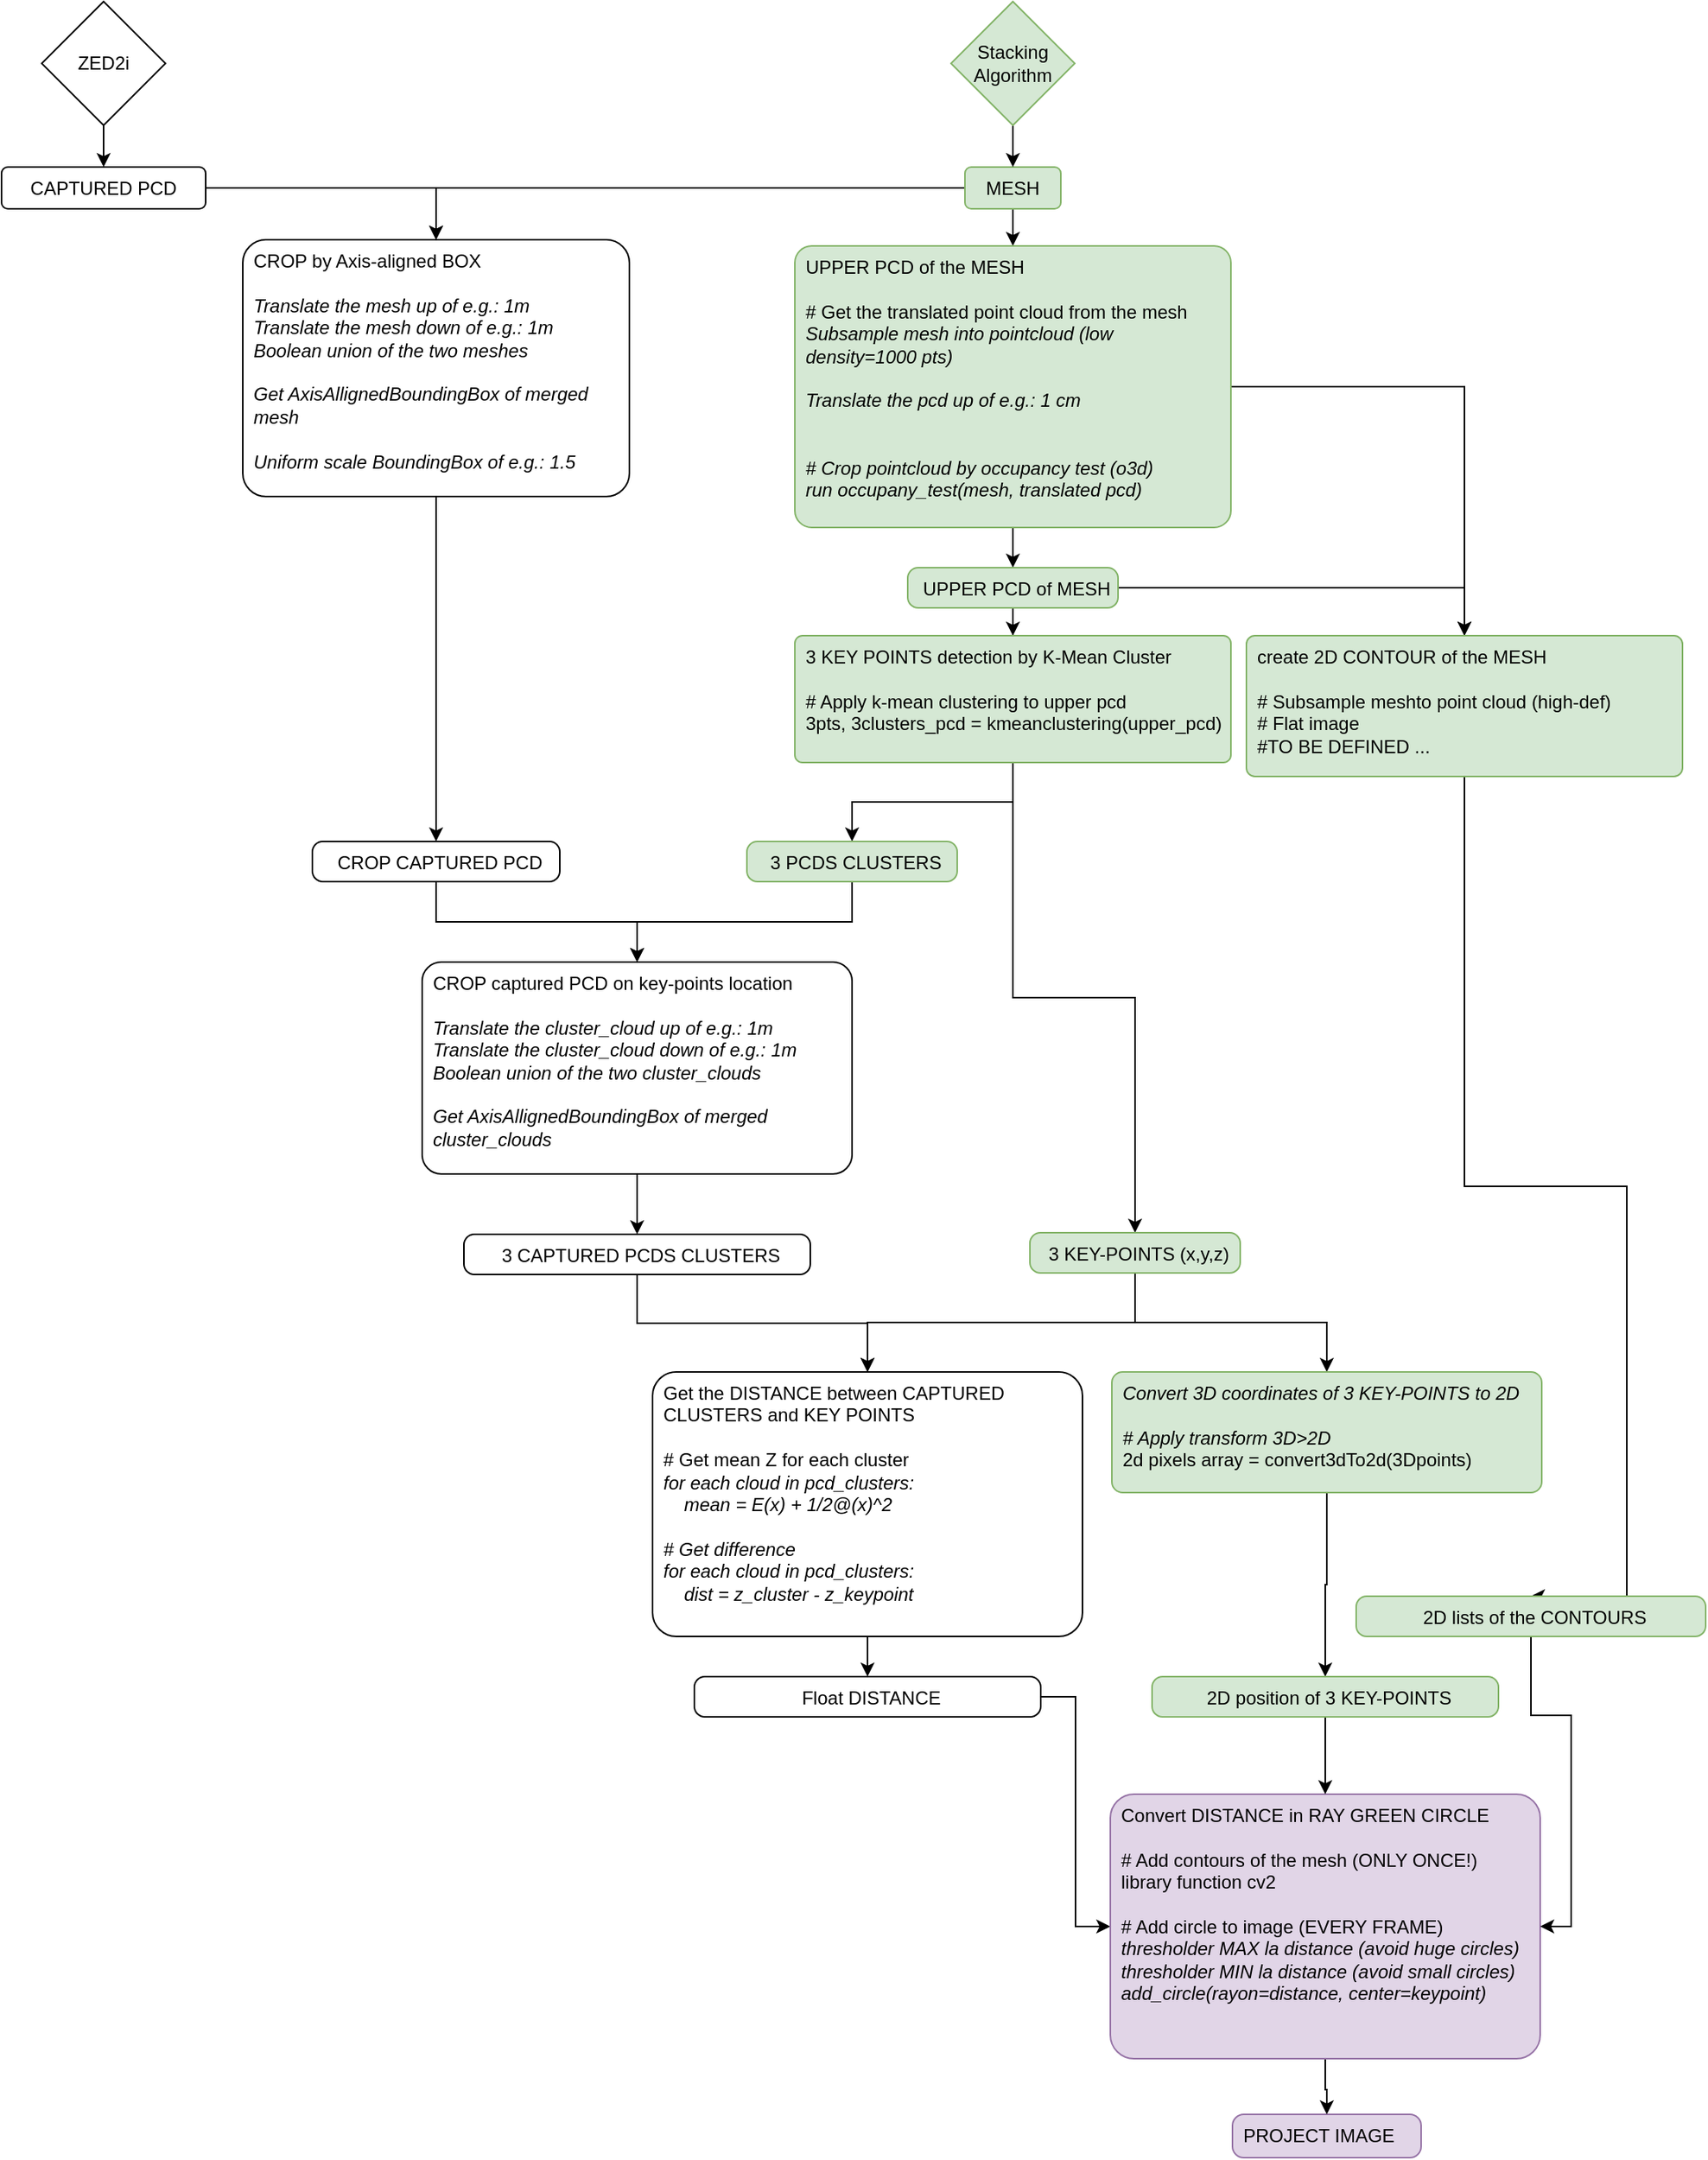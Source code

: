 <mxfile version="14.6.13" type="device"><diagram id="GK-Wvm1qBez9GCdVI7C_" name="Page-1"><mxGraphModel dx="2966" dy="1849" grid="0" gridSize="10" guides="1" tooltips="1" connect="1" arrows="1" fold="1" page="1" pageScale="1" pageWidth="1169" pageHeight="827" math="0" shadow="0"><root><mxCell id="0"/><mxCell id="1" parent="0"/><mxCell id="JkyMFqmfkbvbifp8OMSj-16" style="edgeStyle=orthogonalEdgeStyle;rounded=0;orthogonalLoop=1;jettySize=auto;html=1;entryX=0.5;entryY=0;entryDx=0;entryDy=0;" edge="1" parent="1" source="JkyMFqmfkbvbifp8OMSj-1" target="JkyMFqmfkbvbifp8OMSj-8"><mxGeometry relative="1" as="geometry"><mxPoint x="345.471" y="269" as="targetPoint"/></mxGeometry></mxCell><mxCell id="JkyMFqmfkbvbifp8OMSj-1" value="CAPTURED PCD" style="rounded=1;whiteSpace=wrap;html=1;" vertex="1" parent="1"><mxGeometry x="54" y="200" width="132" height="27" as="geometry"/></mxCell><mxCell id="JkyMFqmfkbvbifp8OMSj-3" value="" style="edgeStyle=orthogonalEdgeStyle;rounded=0;orthogonalLoop=1;jettySize=auto;html=1;" edge="1" parent="1" source="JkyMFqmfkbvbifp8OMSj-2" target="JkyMFqmfkbvbifp8OMSj-1"><mxGeometry relative="1" as="geometry"/></mxCell><mxCell id="JkyMFqmfkbvbifp8OMSj-2" value="ZED2i" style="rhombus;whiteSpace=wrap;html=1;" vertex="1" parent="1"><mxGeometry x="80" y="93" width="80" height="80" as="geometry"/></mxCell><mxCell id="JkyMFqmfkbvbifp8OMSj-15" style="edgeStyle=orthogonalEdgeStyle;rounded=0;orthogonalLoop=1;jettySize=auto;html=1;entryX=0.5;entryY=0;entryDx=0;entryDy=0;" edge="1" parent="1" source="JkyMFqmfkbvbifp8OMSj-4" target="JkyMFqmfkbvbifp8OMSj-8"><mxGeometry relative="1" as="geometry"><mxPoint x="345.5" y="269" as="targetPoint"/></mxGeometry></mxCell><mxCell id="JkyMFqmfkbvbifp8OMSj-25" value="" style="edgeStyle=orthogonalEdgeStyle;rounded=0;orthogonalLoop=1;jettySize=auto;html=1;" edge="1" parent="1" source="JkyMFqmfkbvbifp8OMSj-4" target="JkyMFqmfkbvbifp8OMSj-17"><mxGeometry relative="1" as="geometry"/></mxCell><mxCell id="JkyMFqmfkbvbifp8OMSj-4" value="MESH" style="rounded=1;whiteSpace=wrap;html=1;fillColor=#d5e8d4;strokeColor=#82b366;" vertex="1" parent="1"><mxGeometry x="677" y="200" width="62" height="27" as="geometry"/></mxCell><mxCell id="JkyMFqmfkbvbifp8OMSj-6" value="" style="edgeStyle=orthogonalEdgeStyle;rounded=0;orthogonalLoop=1;jettySize=auto;html=1;" edge="1" parent="1" source="JkyMFqmfkbvbifp8OMSj-5" target="JkyMFqmfkbvbifp8OMSj-4"><mxGeometry relative="1" as="geometry"/></mxCell><mxCell id="JkyMFqmfkbvbifp8OMSj-5" value="Stacking&lt;br&gt;Algorithm" style="rhombus;whiteSpace=wrap;html=1;fillColor=#d5e8d4;strokeColor=#82b366;" vertex="1" parent="1"><mxGeometry x="668" y="93" width="80" height="80" as="geometry"/></mxCell><mxCell id="JkyMFqmfkbvbifp8OMSj-21" style="edgeStyle=orthogonalEdgeStyle;rounded=0;orthogonalLoop=1;jettySize=auto;html=1;entryX=0.5;entryY=0;entryDx=0;entryDy=0;" edge="1" parent="1" source="JkyMFqmfkbvbifp8OMSj-8" target="JkyMFqmfkbvbifp8OMSj-18"><mxGeometry relative="1" as="geometry"/></mxCell><mxCell id="JkyMFqmfkbvbifp8OMSj-8" value="CROP by Axis-aligned BOX&lt;br&gt;&lt;br&gt;&lt;i&gt;Translate the mesh up of e.g.: 1m&lt;br&gt;Translate the mesh down of e.g.: 1m&lt;br&gt;Boolean union of the two meshes&lt;br&gt;&lt;/i&gt;&lt;br&gt;&lt;i&gt;Get AxisAllignedBoundingBox of merged mesh&lt;br&gt;&lt;/i&gt;&lt;br&gt;&lt;i&gt;Uniform scale BoundingBox of e.g.: 1.5&lt;/i&gt;" style="rounded=1;whiteSpace=wrap;html=1;align=left;verticalAlign=top;arcSize=9;spacingLeft=5;" vertex="1" parent="1"><mxGeometry x="210" y="247" width="250" height="166" as="geometry"/></mxCell><mxCell id="JkyMFqmfkbvbifp8OMSj-11" value="PROJECT IMAGE" style="rounded=1;whiteSpace=wrap;html=1;align=left;verticalAlign=top;arcSize=26;spacingLeft=5;fillColor=#e1d5e7;strokeColor=#9673a6;" vertex="1" parent="1"><mxGeometry x="850" y="1459" width="122" height="28" as="geometry"/></mxCell><mxCell id="JkyMFqmfkbvbifp8OMSj-23" value="" style="edgeStyle=orthogonalEdgeStyle;rounded=0;orthogonalLoop=1;jettySize=auto;html=1;" edge="1" parent="1" source="JkyMFqmfkbvbifp8OMSj-17" target="JkyMFqmfkbvbifp8OMSj-22"><mxGeometry relative="1" as="geometry"/></mxCell><mxCell id="JkyMFqmfkbvbifp8OMSj-51" style="edgeStyle=orthogonalEdgeStyle;rounded=0;orthogonalLoop=1;jettySize=auto;html=1;entryX=0.5;entryY=0;entryDx=0;entryDy=0;" edge="1" parent="1" source="JkyMFqmfkbvbifp8OMSj-17" target="JkyMFqmfkbvbifp8OMSj-48"><mxGeometry relative="1" as="geometry"/></mxCell><mxCell id="JkyMFqmfkbvbifp8OMSj-17" value="UPPER PCD of the MESH&lt;br&gt;&lt;br&gt;# Get the translated point cloud from the mesh&lt;br&gt;&lt;i&gt;Subsample mesh into pointcloud (low density=1000 pts)&lt;br&gt;&lt;/i&gt;&lt;br&gt;&lt;i&gt;Translate the pcd up of e.g.: 1 cm&lt;/i&gt;&lt;br&gt;&lt;br&gt;&lt;br&gt;&lt;i&gt;# Crop pointcloud by occupancy test (o3d)&lt;/i&gt;&lt;br&gt;&lt;i&gt;run occupany_test(mesh, translated pcd)&lt;br&gt;&lt;/i&gt;&lt;br&gt;" style="rounded=1;whiteSpace=wrap;html=1;align=left;verticalAlign=top;arcSize=6;spacingLeft=5;spacingRight=5;fillColor=#d5e8d4;strokeColor=#82b366;" vertex="1" parent="1"><mxGeometry x="567" y="251" width="282" height="182" as="geometry"/></mxCell><mxCell id="JkyMFqmfkbvbifp8OMSj-32" style="edgeStyle=orthogonalEdgeStyle;rounded=0;orthogonalLoop=1;jettySize=auto;html=1;entryX=0.5;entryY=0;entryDx=0;entryDy=0;" edge="1" parent="1" source="JkyMFqmfkbvbifp8OMSj-18" target="JkyMFqmfkbvbifp8OMSj-20"><mxGeometry relative="1" as="geometry"/></mxCell><mxCell id="JkyMFqmfkbvbifp8OMSj-18" value="CROP CAPTURED PCD" style="rounded=1;whiteSpace=wrap;html=1;align=center;verticalAlign=top;arcSize=26;spacingLeft=5;" vertex="1" parent="1"><mxGeometry x="255" y="636" width="160" height="26" as="geometry"/></mxCell><mxCell id="JkyMFqmfkbvbifp8OMSj-35" value="" style="edgeStyle=orthogonalEdgeStyle;rounded=0;orthogonalLoop=1;jettySize=auto;html=1;" edge="1" parent="1" source="JkyMFqmfkbvbifp8OMSj-20" target="JkyMFqmfkbvbifp8OMSj-34"><mxGeometry relative="1" as="geometry"/></mxCell><mxCell id="JkyMFqmfkbvbifp8OMSj-20" value="CROP captured PCD on key-points location&lt;br&gt;&lt;br&gt;&lt;i&gt;Translate the cluster_cloud up of e.g.: 1m&lt;br&gt;Translate the&amp;nbsp;&lt;/i&gt;&lt;i&gt;cluster_cloud&amp;nbsp;&lt;/i&gt;&lt;i&gt;down of e.g.: 1m&lt;br&gt;Boolean union of the two cluster_clouds&lt;br&gt;&lt;/i&gt;&lt;br&gt;&lt;i&gt;Get AxisAllignedBoundingBox of merged cluster_clouds&lt;/i&gt;" style="rounded=1;whiteSpace=wrap;html=1;align=left;verticalAlign=top;arcSize=9;spacingLeft=5;" vertex="1" parent="1"><mxGeometry x="326" y="714" width="278" height="137" as="geometry"/></mxCell><mxCell id="JkyMFqmfkbvbifp8OMSj-27" value="" style="edgeStyle=orthogonalEdgeStyle;rounded=0;orthogonalLoop=1;jettySize=auto;html=1;" edge="1" parent="1" source="JkyMFqmfkbvbifp8OMSj-22" target="JkyMFqmfkbvbifp8OMSj-26"><mxGeometry relative="1" as="geometry"/></mxCell><mxCell id="JkyMFqmfkbvbifp8OMSj-50" style="edgeStyle=orthogonalEdgeStyle;rounded=0;orthogonalLoop=1;jettySize=auto;html=1;entryX=0.5;entryY=0;entryDx=0;entryDy=0;" edge="1" parent="1" source="JkyMFqmfkbvbifp8OMSj-22" target="JkyMFqmfkbvbifp8OMSj-48"><mxGeometry relative="1" as="geometry"/></mxCell><mxCell id="JkyMFqmfkbvbifp8OMSj-22" value="UPPER PCD of MESH" style="rounded=1;whiteSpace=wrap;html=1;align=center;verticalAlign=top;arcSize=26;spacingLeft=5;fillColor=#d5e8d4;strokeColor=#82b366;" vertex="1" parent="1"><mxGeometry x="640" y="459" width="136" height="26" as="geometry"/></mxCell><mxCell id="JkyMFqmfkbvbifp8OMSj-30" style="edgeStyle=orthogonalEdgeStyle;rounded=0;orthogonalLoop=1;jettySize=auto;html=1;entryX=0.5;entryY=0;entryDx=0;entryDy=0;" edge="1" parent="1" source="JkyMFqmfkbvbifp8OMSj-26" target="JkyMFqmfkbvbifp8OMSj-28"><mxGeometry relative="1" as="geometry"/></mxCell><mxCell id="JkyMFqmfkbvbifp8OMSj-31" style="edgeStyle=orthogonalEdgeStyle;rounded=0;orthogonalLoop=1;jettySize=auto;html=1;entryX=0.5;entryY=0;entryDx=0;entryDy=0;" edge="1" parent="1" source="JkyMFqmfkbvbifp8OMSj-26" target="JkyMFqmfkbvbifp8OMSj-29"><mxGeometry relative="1" as="geometry"/></mxCell><mxCell id="JkyMFqmfkbvbifp8OMSj-26" value="3 KEY POINTS detection by K-Mean Cluster&lt;br&gt;&lt;br&gt;# Apply k-mean clustering to upper pcd&lt;br&gt;3pts, 3clusters_pcd = kmeanclustering(upper_pcd)" style="rounded=1;whiteSpace=wrap;html=1;align=left;verticalAlign=top;arcSize=6;spacingLeft=5;spacingRight=5;fillColor=#d5e8d4;strokeColor=#82b366;" vertex="1" parent="1"><mxGeometry x="567" y="503" width="282" height="82" as="geometry"/></mxCell><mxCell id="JkyMFqmfkbvbifp8OMSj-38" style="edgeStyle=orthogonalEdgeStyle;rounded=0;orthogonalLoop=1;jettySize=auto;html=1;" edge="1" parent="1" source="JkyMFqmfkbvbifp8OMSj-28" target="JkyMFqmfkbvbifp8OMSj-36"><mxGeometry relative="1" as="geometry"/></mxCell><mxCell id="JkyMFqmfkbvbifp8OMSj-44" style="edgeStyle=orthogonalEdgeStyle;rounded=0;orthogonalLoop=1;jettySize=auto;html=1;entryX=0.5;entryY=0;entryDx=0;entryDy=0;" edge="1" parent="1" source="JkyMFqmfkbvbifp8OMSj-28" target="JkyMFqmfkbvbifp8OMSj-43"><mxGeometry relative="1" as="geometry"/></mxCell><mxCell id="JkyMFqmfkbvbifp8OMSj-28" value="3 KEY-POINTS (x,y,z)" style="rounded=1;whiteSpace=wrap;html=1;align=center;verticalAlign=top;arcSize=26;spacingLeft=5;fillColor=#d5e8d4;strokeColor=#82b366;" vertex="1" parent="1"><mxGeometry x="719" y="889" width="136" height="26" as="geometry"/></mxCell><mxCell id="JkyMFqmfkbvbifp8OMSj-33" style="edgeStyle=orthogonalEdgeStyle;rounded=0;orthogonalLoop=1;jettySize=auto;html=1;" edge="1" parent="1" source="JkyMFqmfkbvbifp8OMSj-29" target="JkyMFqmfkbvbifp8OMSj-20"><mxGeometry relative="1" as="geometry"/></mxCell><mxCell id="JkyMFqmfkbvbifp8OMSj-29" value="3 PCDS CLUSTERS" style="rounded=1;whiteSpace=wrap;html=1;align=center;verticalAlign=top;arcSize=26;spacingLeft=5;fillColor=#d5e8d4;strokeColor=#82b366;" vertex="1" parent="1"><mxGeometry x="536" y="636" width="136" height="26" as="geometry"/></mxCell><mxCell id="JkyMFqmfkbvbifp8OMSj-37" value="" style="edgeStyle=orthogonalEdgeStyle;rounded=0;orthogonalLoop=1;jettySize=auto;html=1;" edge="1" parent="1" source="JkyMFqmfkbvbifp8OMSj-34" target="JkyMFqmfkbvbifp8OMSj-36"><mxGeometry relative="1" as="geometry"/></mxCell><mxCell id="JkyMFqmfkbvbifp8OMSj-34" value="3 CAPTURED PCDS CLUSTERS" style="rounded=1;whiteSpace=wrap;html=1;align=center;verticalAlign=top;arcSize=26;spacingLeft=5;" vertex="1" parent="1"><mxGeometry x="353" y="890" width="224" height="26" as="geometry"/></mxCell><mxCell id="JkyMFqmfkbvbifp8OMSj-40" value="" style="edgeStyle=orthogonalEdgeStyle;rounded=0;orthogonalLoop=1;jettySize=auto;html=1;" edge="1" parent="1" source="JkyMFqmfkbvbifp8OMSj-36" target="JkyMFqmfkbvbifp8OMSj-39"><mxGeometry relative="1" as="geometry"/></mxCell><mxCell id="JkyMFqmfkbvbifp8OMSj-36" value="Get the DISTANCE between CAPTURED CLUSTERS and KEY POINTS&lt;br&gt;&lt;br&gt;# Get mean Z for each cluster&lt;br&gt;&lt;i&gt;for each cloud in pcd_clusters:&lt;br&gt;&amp;nbsp; &amp;nbsp; mean = E(x) + 1/2@(x)^2&lt;br&gt;&lt;br&gt;# Get difference&lt;br&gt;&lt;/i&gt;&lt;i&gt;for each cloud in pcd_clusters:&lt;br&gt;&amp;nbsp; &amp;nbsp; dist = z_cluster - z_keypoint&amp;nbsp;&lt;/i&gt;&lt;i&gt;&lt;br&gt;&lt;br&gt;&lt;/i&gt;" style="rounded=1;whiteSpace=wrap;html=1;align=left;verticalAlign=top;arcSize=9;spacingLeft=5;" vertex="1" parent="1"><mxGeometry x="475" y="979" width="278" height="171" as="geometry"/></mxCell><mxCell id="JkyMFqmfkbvbifp8OMSj-57" style="edgeStyle=orthogonalEdgeStyle;rounded=0;orthogonalLoop=1;jettySize=auto;html=1;entryX=0;entryY=0.5;entryDx=0;entryDy=0;" edge="1" parent="1" source="JkyMFqmfkbvbifp8OMSj-39" target="JkyMFqmfkbvbifp8OMSj-41"><mxGeometry relative="1" as="geometry"/></mxCell><mxCell id="JkyMFqmfkbvbifp8OMSj-39" value="Float DISTANCE" style="rounded=1;whiteSpace=wrap;html=1;align=center;verticalAlign=top;arcSize=26;spacingLeft=5;" vertex="1" parent="1"><mxGeometry x="502" y="1176" width="224" height="26" as="geometry"/></mxCell><mxCell id="JkyMFqmfkbvbifp8OMSj-60" style="edgeStyle=orthogonalEdgeStyle;rounded=0;orthogonalLoop=1;jettySize=auto;html=1;entryX=0.5;entryY=0;entryDx=0;entryDy=0;" edge="1" parent="1" source="JkyMFqmfkbvbifp8OMSj-41" target="JkyMFqmfkbvbifp8OMSj-11"><mxGeometry relative="1" as="geometry"/></mxCell><mxCell id="JkyMFqmfkbvbifp8OMSj-41" value="Convert DISTANCE in RAY GREEN CIRCLE&lt;br&gt;&lt;br&gt;# Add contours of the mesh (ONLY ONCE!)&lt;br&gt;library function cv2&lt;br&gt;&lt;br&gt;# Add circle to image (EVERY FRAME)&lt;br&gt;&lt;i&gt;thresholder MAX la distance (avoid huge circles)&lt;/i&gt;&lt;br&gt;&lt;i&gt;thresholder MIN la distance (avoid small circles)&lt;/i&gt;&lt;br&gt;&lt;i&gt;add_circle(rayon=distance, center=keypoint)&lt;br&gt;&lt;/i&gt;" style="rounded=1;whiteSpace=wrap;html=1;align=left;verticalAlign=top;arcSize=9;spacingLeft=5;fillColor=#e1d5e7;strokeColor=#9673a6;" vertex="1" parent="1"><mxGeometry x="771" y="1252" width="278" height="171" as="geometry"/></mxCell><mxCell id="JkyMFqmfkbvbifp8OMSj-46" style="edgeStyle=orthogonalEdgeStyle;rounded=0;orthogonalLoop=1;jettySize=auto;html=1;entryX=0.5;entryY=0;entryDx=0;entryDy=0;" edge="1" parent="1" source="JkyMFqmfkbvbifp8OMSj-43" target="JkyMFqmfkbvbifp8OMSj-45"><mxGeometry relative="1" as="geometry"/></mxCell><mxCell id="JkyMFqmfkbvbifp8OMSj-43" value="&lt;i&gt;Convert 3D coordinates of 3 KEY-POINTS to 2D&lt;/i&gt;&lt;br&gt;&lt;br&gt;&lt;i&gt;# Apply transform 3D&amp;gt;2D&lt;/i&gt;&lt;br&gt;2d pixels array = convert3dTo2d(3Dpoints)" style="rounded=1;whiteSpace=wrap;html=1;align=left;verticalAlign=top;arcSize=9;spacingLeft=5;fillColor=#d5e8d4;strokeColor=#82b366;" vertex="1" parent="1"><mxGeometry x="772" y="979" width="278" height="78" as="geometry"/></mxCell><mxCell id="JkyMFqmfkbvbifp8OMSj-47" style="edgeStyle=orthogonalEdgeStyle;rounded=0;orthogonalLoop=1;jettySize=auto;html=1;entryX=0.5;entryY=0;entryDx=0;entryDy=0;" edge="1" parent="1" source="JkyMFqmfkbvbifp8OMSj-45" target="JkyMFqmfkbvbifp8OMSj-41"><mxGeometry relative="1" as="geometry"/></mxCell><mxCell id="JkyMFqmfkbvbifp8OMSj-45" value="2D position of 3 KEY-POINTS" style="rounded=1;whiteSpace=wrap;html=1;align=center;verticalAlign=top;arcSize=26;spacingLeft=5;fillColor=#d5e8d4;strokeColor=#82b366;" vertex="1" parent="1"><mxGeometry x="798" y="1176" width="224" height="26" as="geometry"/></mxCell><mxCell id="JkyMFqmfkbvbifp8OMSj-53" style="edgeStyle=orthogonalEdgeStyle;rounded=0;orthogonalLoop=1;jettySize=auto;html=1;entryX=0.5;entryY=0;entryDx=0;entryDy=0;" edge="1" parent="1" source="JkyMFqmfkbvbifp8OMSj-48" target="JkyMFqmfkbvbifp8OMSj-52"><mxGeometry relative="1" as="geometry"><mxPoint x="1113" y="912" as="targetPoint"/><Array as="points"><mxPoint x="1000" y="859"/><mxPoint x="1105" y="859"/></Array></mxGeometry></mxCell><mxCell id="JkyMFqmfkbvbifp8OMSj-48" value="create 2D CONTOUR of the MESH&lt;br&gt;&lt;br&gt;# Subsample meshto point cloud (high-def)&lt;br&gt;# Flat image&lt;br&gt;#TO BE DEFINED ..." style="rounded=1;whiteSpace=wrap;html=1;align=left;verticalAlign=top;arcSize=6;spacingLeft=5;spacingRight=5;fillColor=#d5e8d4;strokeColor=#82b366;" vertex="1" parent="1"><mxGeometry x="859" y="503" width="282" height="91" as="geometry"/></mxCell><mxCell id="JkyMFqmfkbvbifp8OMSj-58" style="edgeStyle=orthogonalEdgeStyle;rounded=0;orthogonalLoop=1;jettySize=auto;html=1;entryX=1;entryY=0.5;entryDx=0;entryDy=0;" edge="1" parent="1" source="JkyMFqmfkbvbifp8OMSj-52" target="JkyMFqmfkbvbifp8OMSj-41"><mxGeometry relative="1" as="geometry"/></mxCell><mxCell id="JkyMFqmfkbvbifp8OMSj-52" value="2D lists of the CONTOURS" style="rounded=1;whiteSpace=wrap;html=1;align=center;verticalAlign=top;arcSize=26;spacingLeft=5;fillColor=#d5e8d4;strokeColor=#82b366;" vertex="1" parent="1"><mxGeometry x="930" y="1124" width="226" height="26" as="geometry"/></mxCell></root></mxGraphModel></diagram></mxfile>